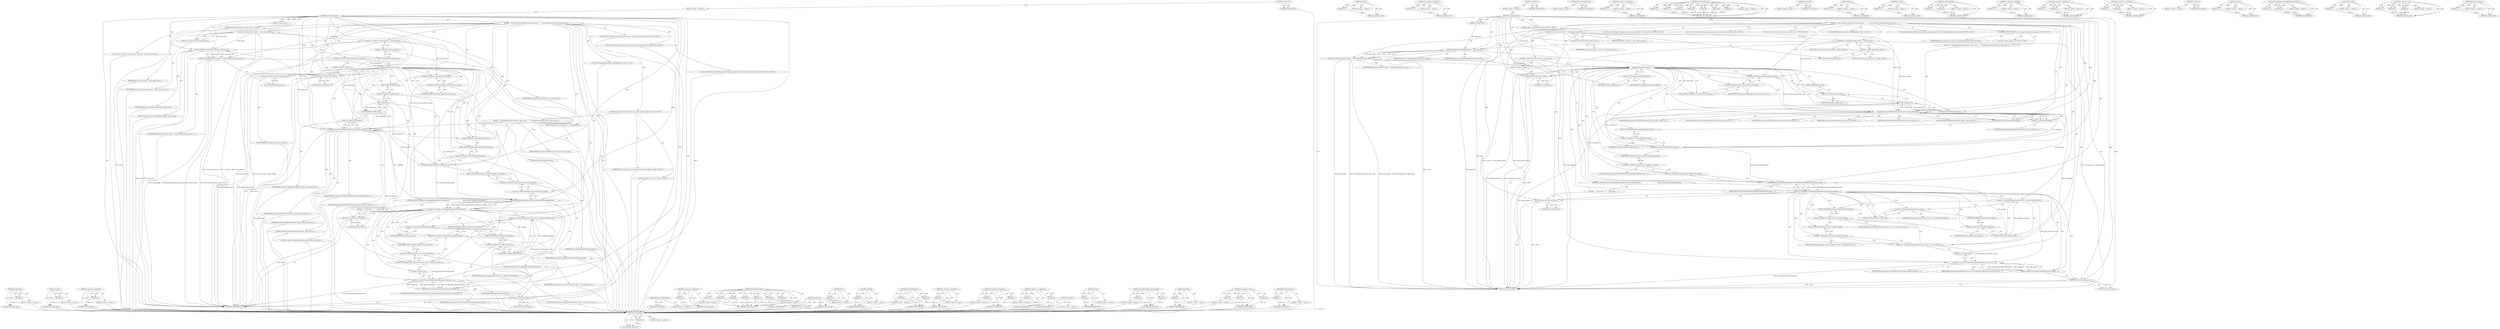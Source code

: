 digraph "FinishDocument" {
vulnerable_199 [label=<(METHOD,GetDataSize)>];
vulnerable_200 [label=<(PARAM,p1)>];
vulnerable_201 [label=<(BLOCK,&lt;empty&gt;,&lt;empty&gt;)>];
vulnerable_202 [label=<(METHOD_RETURN,ANY)>];
vulnerable_153 [label=<(METHOD,empty)>];
vulnerable_154 [label=<(PARAM,p1)>];
vulnerable_155 [label=<(BLOCK,&lt;empty&gt;,&lt;empty&gt;)>];
vulnerable_156 [label=<(METHOD_RETURN,ANY)>];
vulnerable_179 [label=<(METHOD,&lt;operator&gt;.addressOf)>];
vulnerable_180 [label=<(PARAM,p1)>];
vulnerable_181 [label=<(BLOCK,&lt;empty&gt;,&lt;empty&gt;)>];
vulnerable_182 [label=<(METHOD_RETURN,ANY)>];
vulnerable_6 [label=<(METHOD,&lt;global&gt;)<SUB>1</SUB>>];
vulnerable_7 [label=<(BLOCK,&lt;empty&gt;,&lt;empty&gt;)<SUB>1</SUB>>];
vulnerable_8 [label=<(METHOD,PrintPagesNative)<SUB>1</SUB>>];
vulnerable_9 [label="<(PARAM,blink::WebLocalFrame* frame)<SUB>1</SUB>>"];
vulnerable_10 [label=<(PARAM,int page_count)<SUB>2</SUB>>];
vulnerable_11 [label=<(BLOCK,{
  const PrintMsg_PrintPages_Params&amp; params = ...,{
  const PrintMsg_PrintPages_Params&amp; params = ...)<SUB>2</SUB>>];
vulnerable_12 [label="<(LOCAL,const PrintMsg_PrintPages_Params params: PrintMsg_PrintPages_Params)<SUB>3</SUB>>"];
vulnerable_13 [label=<(&lt;operator&gt;.assignment,&amp; params = *print_pages_params_)<SUB>3</SUB>>];
vulnerable_14 [label=<(IDENTIFIER,params,&amp; params = *print_pages_params_)<SUB>3</SUB>>];
vulnerable_15 [label=<(&lt;operator&gt;.indirection,*print_pages_params_)<SUB>3</SUB>>];
vulnerable_16 [label=<(IDENTIFIER,print_pages_params_,&amp; params = *print_pages_params_)<SUB>3</SUB>>];
vulnerable_17 [label="<(LOCAL,const PrintMsg_Print_Params print_params: PrintMsg_Print_Params)<SUB>4</SUB>>"];
vulnerable_18 [label=<(&lt;operator&gt;.assignment,&amp; print_params = params.params)<SUB>4</SUB>>];
vulnerable_19 [label=<(IDENTIFIER,print_params,&amp; print_params = params.params)<SUB>4</SUB>>];
vulnerable_20 [label=<(&lt;operator&gt;.fieldAccess,params.params)<SUB>4</SUB>>];
vulnerable_21 [label=<(IDENTIFIER,params,&amp; print_params = params.params)<SUB>4</SUB>>];
vulnerable_22 [label=<(FIELD_IDENTIFIER,params,params)<SUB>4</SUB>>];
vulnerable_23 [label="<(LOCAL,std.vector&lt;int&gt; printed_pages: std.vector&lt;int&gt;)<SUB>6</SUB>>"];
vulnerable_24 [label=<(&lt;operator&gt;.assignment,printed_pages = GetPrintedPages(params, page_co...)<SUB>6</SUB>>];
vulnerable_25 [label=<(IDENTIFIER,printed_pages,printed_pages = GetPrintedPages(params, page_co...)<SUB>6</SUB>>];
vulnerable_26 [label=<(GetPrintedPages,GetPrintedPages(params, page_count))<SUB>6</SUB>>];
vulnerable_27 [label=<(IDENTIFIER,params,GetPrintedPages(params, page_count))<SUB>6</SUB>>];
vulnerable_28 [label=<(IDENTIFIER,page_count,GetPrintedPages(params, page_count))<SUB>6</SUB>>];
vulnerable_29 [label=<(CONTROL_STRUCTURE,IF,if (printed_pages.empty()))<SUB>7</SUB>>];
vulnerable_30 [label=<(empty,printed_pages.empty())<SUB>7</SUB>>];
vulnerable_31 [label=<(&lt;operator&gt;.fieldAccess,printed_pages.empty)<SUB>7</SUB>>];
vulnerable_32 [label=<(IDENTIFIER,printed_pages,printed_pages.empty())<SUB>7</SUB>>];
vulnerable_33 [label=<(FIELD_IDENTIFIER,empty,empty)<SUB>7</SUB>>];
vulnerable_34 [label=<(BLOCK,&lt;empty&gt;,&lt;empty&gt;)<SUB>8</SUB>>];
vulnerable_35 [label=<(RETURN,return false;,return false;)<SUB>8</SUB>>];
vulnerable_36 [label=<(LITERAL,false,return false;)<SUB>8</SUB>>];
vulnerable_37 [label="<(LOCAL,PdfMetafileSkia metafile: PdfMetafileSkia)<SUB>10</SUB>>"];
vulnerable_38 [label=<(metafile,metafile(print_params.printed_doc_type))<SUB>10</SUB>>];
vulnerable_39 [label=<(&lt;operator&gt;.fieldAccess,print_params.printed_doc_type)<SUB>10</SUB>>];
vulnerable_40 [label=<(IDENTIFIER,print_params,metafile(print_params.printed_doc_type))<SUB>10</SUB>>];
vulnerable_41 [label=<(FIELD_IDENTIFIER,printed_doc_type,printed_doc_type)<SUB>10</SUB>>];
vulnerable_42 [label=<(CHECK,CHECK(metafile.Init()))<SUB>11</SUB>>];
vulnerable_43 [label=<(Init,metafile.Init())<SUB>11</SUB>>];
vulnerable_44 [label=<(&lt;operator&gt;.fieldAccess,metafile.Init)<SUB>11</SUB>>];
vulnerable_45 [label=<(IDENTIFIER,metafile,metafile.Init())<SUB>11</SUB>>];
vulnerable_46 [label=<(FIELD_IDENTIFIER,Init,Init)<SUB>11</SUB>>];
vulnerable_47 [label="<(CONTROL_STRUCTURE,FOR,for (int page_number:printed_pages))<SUB>13</SUB>>"];
vulnerable_48 [label="<(IDENTIFIER,printed_pages,for (int page_number:printed_pages))<SUB>13</SUB>>"];
vulnerable_49 [label="<(LOCAL,int page_number: int)<SUB>13</SUB>>"];
vulnerable_50 [label=<(BLOCK,{
    PrintPageInternal(print_params, page_numb...,{
    PrintPageInternal(print_params, page_numb...)<SUB>13</SUB>>];
vulnerable_51 [label=<(PrintPageInternal,PrintPageInternal(print_params, page_number, pa...)<SUB>14</SUB>>];
vulnerable_52 [label=<(IDENTIFIER,print_params,PrintPageInternal(print_params, page_number, pa...)<SUB>14</SUB>>];
vulnerable_53 [label=<(IDENTIFIER,page_number,PrintPageInternal(print_params, page_number, pa...)<SUB>14</SUB>>];
vulnerable_54 [label=<(IDENTIFIER,page_count,PrintPageInternal(print_params, page_number, pa...)<SUB>14</SUB>>];
vulnerable_55 [label=<(IDENTIFIER,frame,PrintPageInternal(print_params, page_number, pa...)<SUB>14</SUB>>];
vulnerable_56 [label=<(&lt;operator&gt;.addressOf,&amp;metafile)<SUB>14</SUB>>];
vulnerable_57 [label=<(IDENTIFIER,metafile,PrintPageInternal(print_params, page_number, pa...)<SUB>14</SUB>>];
vulnerable_58 [label=<(LITERAL,nullptr,PrintPageInternal(print_params, page_number, pa...)<SUB>15</SUB>>];
vulnerable_59 [label=<(LITERAL,nullptr,PrintPageInternal(print_params, page_number, pa...)<SUB>15</SUB>>];
vulnerable_60 [label=<(FinishFramePrinting,FinishFramePrinting())<SUB>18</SUB>>];
vulnerable_61 [label=<(FinishDocument,metafile.FinishDocument())<SUB>20</SUB>>];
vulnerable_62 [label=<(&lt;operator&gt;.fieldAccess,metafile.FinishDocument)<SUB>20</SUB>>];
vulnerable_63 [label=<(IDENTIFIER,metafile,metafile.FinishDocument())<SUB>20</SUB>>];
vulnerable_64 [label=<(FIELD_IDENTIFIER,FinishDocument,FinishDocument)<SUB>20</SUB>>];
vulnerable_65 [label="<(LOCAL,PrintHostMsg_DidPrintDocument_Params page_params: PrintHostMsg_DidPrintDocument_Params)<SUB>35</SUB>>"];
vulnerable_66 [label=<(CONTROL_STRUCTURE,IF,if (!CopyMetafileDataToSharedMem(metafile,
                                   &amp;page_params.metafile_data_handle)))<SUB>36</SUB>>];
vulnerable_67 [label=<(&lt;operator&gt;.logicalNot,!CopyMetafileDataToSharedMem(metafile,
        ...)<SUB>36</SUB>>];
vulnerable_68 [label=<(CopyMetafileDataToSharedMem,CopyMetafileDataToSharedMem(metafile,
         ...)<SUB>36</SUB>>];
vulnerable_69 [label=<(IDENTIFIER,metafile,CopyMetafileDataToSharedMem(metafile,
         ...)<SUB>36</SUB>>];
vulnerable_70 [label=<(&lt;operator&gt;.addressOf,&amp;page_params.metafile_data_handle)<SUB>37</SUB>>];
vulnerable_71 [label=<(&lt;operator&gt;.fieldAccess,page_params.metafile_data_handle)<SUB>37</SUB>>];
vulnerable_72 [label=<(IDENTIFIER,page_params,CopyMetafileDataToSharedMem(metafile,
         ...)<SUB>37</SUB>>];
vulnerable_73 [label=<(FIELD_IDENTIFIER,metafile_data_handle,metafile_data_handle)<SUB>37</SUB>>];
vulnerable_74 [label=<(BLOCK,{
     return false;
   },{
     return false;
   })<SUB>37</SUB>>];
vulnerable_75 [label=<(RETURN,return false;,return false;)<SUB>38</SUB>>];
vulnerable_76 [label=<(LITERAL,false,return false;)<SUB>38</SUB>>];
vulnerable_77 [label=<(&lt;operator&gt;.assignment,page_params.data_size = metafile.GetDataSize())<SUB>41</SUB>>];
vulnerable_78 [label=<(&lt;operator&gt;.fieldAccess,page_params.data_size)<SUB>41</SUB>>];
vulnerable_79 [label=<(IDENTIFIER,page_params,page_params.data_size = metafile.GetDataSize())<SUB>41</SUB>>];
vulnerable_80 [label=<(FIELD_IDENTIFIER,data_size,data_size)<SUB>41</SUB>>];
vulnerable_81 [label=<(GetDataSize,metafile.GetDataSize())<SUB>41</SUB>>];
vulnerable_82 [label=<(&lt;operator&gt;.fieldAccess,metafile.GetDataSize)<SUB>41</SUB>>];
vulnerable_83 [label=<(IDENTIFIER,metafile,metafile.GetDataSize())<SUB>41</SUB>>];
vulnerable_84 [label=<(FIELD_IDENTIFIER,GetDataSize,GetDataSize)<SUB>41</SUB>>];
vulnerable_85 [label=<(&lt;operator&gt;.assignment,page_params.document_cookie = print_params.docu...)<SUB>42</SUB>>];
vulnerable_86 [label=<(&lt;operator&gt;.fieldAccess,page_params.document_cookie)<SUB>42</SUB>>];
vulnerable_87 [label=<(IDENTIFIER,page_params,page_params.document_cookie = print_params.docu...)<SUB>42</SUB>>];
vulnerable_88 [label=<(FIELD_IDENTIFIER,document_cookie,document_cookie)<SUB>42</SUB>>];
vulnerable_89 [label=<(&lt;operator&gt;.fieldAccess,print_params.document_cookie)<SUB>42</SUB>>];
vulnerable_90 [label=<(IDENTIFIER,print_params,page_params.document_cookie = print_params.docu...)<SUB>42</SUB>>];
vulnerable_91 [label=<(FIELD_IDENTIFIER,document_cookie,document_cookie)<SUB>42</SUB>>];
vulnerable_92 [label=<(Send,Send(new PrintHostMsg_DidPrintDocument(routing_...)<SUB>43</SUB>>];
vulnerable_93 [label=<(&lt;operator&gt;.new,new PrintHostMsg_DidPrintDocument(routing_id(),...)<SUB>43</SUB>>];
vulnerable_94 [label=<(IDENTIFIER,PrintHostMsg_DidPrintDocument,new PrintHostMsg_DidPrintDocument(routing_id(),...)<SUB>43</SUB>>];
vulnerable_95 [label=<(routing_id,routing_id())<SUB>43</SUB>>];
vulnerable_96 [label=<(IDENTIFIER,page_params,new PrintHostMsg_DidPrintDocument(routing_id(),...)<SUB>43</SUB>>];
vulnerable_97 [label=<(RETURN,return true;,return true;)<SUB>44</SUB>>];
vulnerable_98 [label=<(LITERAL,true,return true;)<SUB>44</SUB>>];
vulnerable_99 [label=<(METHOD_RETURN,bool)<SUB>1</SUB>>];
vulnerable_101 [label=<(METHOD_RETURN,ANY)<SUB>1</SUB>>];
vulnerable_183 [label=<(METHOD,FinishFramePrinting)>];
vulnerable_184 [label=<(BLOCK,&lt;empty&gt;,&lt;empty&gt;)>];
vulnerable_185 [label=<(METHOD_RETURN,ANY)>];
vulnerable_139 [label=<(METHOD,&lt;operator&gt;.indirection)>];
vulnerable_140 [label=<(PARAM,p1)>];
vulnerable_141 [label=<(BLOCK,&lt;empty&gt;,&lt;empty&gt;)>];
vulnerable_142 [label=<(METHOD_RETURN,ANY)>];
vulnerable_169 [label=<(METHOD,PrintPageInternal)>];
vulnerable_170 [label=<(PARAM,p1)>];
vulnerable_171 [label=<(PARAM,p2)>];
vulnerable_172 [label=<(PARAM,p3)>];
vulnerable_173 [label=<(PARAM,p4)>];
vulnerable_174 [label=<(PARAM,p5)>];
vulnerable_175 [label=<(PARAM,p6)>];
vulnerable_176 [label=<(PARAM,p7)>];
vulnerable_177 [label=<(BLOCK,&lt;empty&gt;,&lt;empty&gt;)>];
vulnerable_178 [label=<(METHOD_RETURN,ANY)>];
vulnerable_213 [label=<(METHOD,routing_id)>];
vulnerable_214 [label=<(BLOCK,&lt;empty&gt;,&lt;empty&gt;)>];
vulnerable_215 [label=<(METHOD_RETURN,ANY)>];
vulnerable_165 [label=<(METHOD,Init)>];
vulnerable_166 [label=<(PARAM,p1)>];
vulnerable_167 [label=<(BLOCK,&lt;empty&gt;,&lt;empty&gt;)>];
vulnerable_168 [label=<(METHOD_RETURN,ANY)>];
vulnerable_161 [label=<(METHOD,CHECK)>];
vulnerable_162 [label=<(PARAM,p1)>];
vulnerable_163 [label=<(BLOCK,&lt;empty&gt;,&lt;empty&gt;)>];
vulnerable_164 [label=<(METHOD_RETURN,ANY)>];
vulnerable_148 [label=<(METHOD,GetPrintedPages)>];
vulnerable_149 [label=<(PARAM,p1)>];
vulnerable_150 [label=<(PARAM,p2)>];
vulnerable_151 [label=<(BLOCK,&lt;empty&gt;,&lt;empty&gt;)>];
vulnerable_152 [label=<(METHOD_RETURN,ANY)>];
vulnerable_190 [label=<(METHOD,&lt;operator&gt;.logicalNot)>];
vulnerable_191 [label=<(PARAM,p1)>];
vulnerable_192 [label=<(BLOCK,&lt;empty&gt;,&lt;empty&gt;)>];
vulnerable_193 [label=<(METHOD_RETURN,ANY)>];
vulnerable_143 [label=<(METHOD,&lt;operator&gt;.fieldAccess)>];
vulnerable_144 [label=<(PARAM,p1)>];
vulnerable_145 [label=<(PARAM,p2)>];
vulnerable_146 [label=<(BLOCK,&lt;empty&gt;,&lt;empty&gt;)>];
vulnerable_147 [label=<(METHOD_RETURN,ANY)>];
vulnerable_134 [label=<(METHOD,&lt;operator&gt;.assignment)>];
vulnerable_135 [label=<(PARAM,p1)>];
vulnerable_136 [label=<(PARAM,p2)>];
vulnerable_137 [label=<(BLOCK,&lt;empty&gt;,&lt;empty&gt;)>];
vulnerable_138 [label=<(METHOD_RETURN,ANY)>];
vulnerable_128 [label=<(METHOD,&lt;global&gt;)<SUB>1</SUB>>];
vulnerable_129 [label=<(BLOCK,&lt;empty&gt;,&lt;empty&gt;)>];
vulnerable_130 [label=<(METHOD_RETURN,ANY)>];
vulnerable_203 [label=<(METHOD,Send)>];
vulnerable_204 [label=<(PARAM,p1)>];
vulnerable_205 [label=<(BLOCK,&lt;empty&gt;,&lt;empty&gt;)>];
vulnerable_206 [label=<(METHOD_RETURN,ANY)>];
vulnerable_194 [label=<(METHOD,CopyMetafileDataToSharedMem)>];
vulnerable_195 [label=<(PARAM,p1)>];
vulnerable_196 [label=<(PARAM,p2)>];
vulnerable_197 [label=<(BLOCK,&lt;empty&gt;,&lt;empty&gt;)>];
vulnerable_198 [label=<(METHOD_RETURN,ANY)>];
vulnerable_157 [label=<(METHOD,metafile)>];
vulnerable_158 [label=<(PARAM,p1)>];
vulnerable_159 [label=<(BLOCK,&lt;empty&gt;,&lt;empty&gt;)>];
vulnerable_160 [label=<(METHOD_RETURN,ANY)>];
vulnerable_207 [label=<(METHOD,&lt;operator&gt;.new)>];
vulnerable_208 [label=<(PARAM,p1)>];
vulnerable_209 [label=<(PARAM,p2)>];
vulnerable_210 [label=<(PARAM,p3)>];
vulnerable_211 [label=<(BLOCK,&lt;empty&gt;,&lt;empty&gt;)>];
vulnerable_212 [label=<(METHOD_RETURN,ANY)>];
vulnerable_186 [label=<(METHOD,FinishDocument)>];
vulnerable_187 [label=<(PARAM,p1)>];
vulnerable_188 [label=<(BLOCK,&lt;empty&gt;,&lt;empty&gt;)>];
vulnerable_189 [label=<(METHOD_RETURN,ANY)>];
fixed_199 [label=<(METHOD,GetDataSize)>];
fixed_200 [label=<(PARAM,p1)>];
fixed_201 [label=<(BLOCK,&lt;empty&gt;,&lt;empty&gt;)>];
fixed_202 [label=<(METHOD_RETURN,ANY)>];
fixed_153 [label=<(METHOD,empty)>];
fixed_154 [label=<(PARAM,p1)>];
fixed_155 [label=<(BLOCK,&lt;empty&gt;,&lt;empty&gt;)>];
fixed_156 [label=<(METHOD_RETURN,ANY)>];
fixed_179 [label=<(METHOD,&lt;operator&gt;.addressOf)>];
fixed_180 [label=<(PARAM,p1)>];
fixed_181 [label=<(BLOCK,&lt;empty&gt;,&lt;empty&gt;)>];
fixed_182 [label=<(METHOD_RETURN,ANY)>];
fixed_6 [label=<(METHOD,&lt;global&gt;)<SUB>1</SUB>>];
fixed_7 [label=<(BLOCK,&lt;empty&gt;,&lt;empty&gt;)<SUB>1</SUB>>];
fixed_8 [label=<(METHOD,PrintPagesNative)<SUB>1</SUB>>];
fixed_9 [label="<(PARAM,blink::WebLocalFrame* frame)<SUB>1</SUB>>"];
fixed_10 [label=<(PARAM,int page_count)<SUB>2</SUB>>];
fixed_11 [label=<(BLOCK,{
  const PrintMsg_PrintPages_Params&amp; params = ...,{
  const PrintMsg_PrintPages_Params&amp; params = ...)<SUB>2</SUB>>];
fixed_12 [label="<(LOCAL,const PrintMsg_PrintPages_Params params: PrintMsg_PrintPages_Params)<SUB>3</SUB>>"];
fixed_13 [label=<(&lt;operator&gt;.assignment,&amp; params = *print_pages_params_)<SUB>3</SUB>>];
fixed_14 [label=<(IDENTIFIER,params,&amp; params = *print_pages_params_)<SUB>3</SUB>>];
fixed_15 [label=<(&lt;operator&gt;.indirection,*print_pages_params_)<SUB>3</SUB>>];
fixed_16 [label=<(IDENTIFIER,print_pages_params_,&amp; params = *print_pages_params_)<SUB>3</SUB>>];
fixed_17 [label="<(LOCAL,const PrintMsg_Print_Params print_params: PrintMsg_Print_Params)<SUB>4</SUB>>"];
fixed_18 [label=<(&lt;operator&gt;.assignment,&amp; print_params = params.params)<SUB>4</SUB>>];
fixed_19 [label=<(IDENTIFIER,print_params,&amp; print_params = params.params)<SUB>4</SUB>>];
fixed_20 [label=<(&lt;operator&gt;.fieldAccess,params.params)<SUB>4</SUB>>];
fixed_21 [label=<(IDENTIFIER,params,&amp; print_params = params.params)<SUB>4</SUB>>];
fixed_22 [label=<(FIELD_IDENTIFIER,params,params)<SUB>4</SUB>>];
fixed_23 [label="<(LOCAL,std.vector&lt;int&gt; printed_pages: std.vector&lt;int&gt;)<SUB>6</SUB>>"];
fixed_24 [label=<(&lt;operator&gt;.assignment,printed_pages = GetPrintedPages(params, page_co...)<SUB>6</SUB>>];
fixed_25 [label=<(IDENTIFIER,printed_pages,printed_pages = GetPrintedPages(params, page_co...)<SUB>6</SUB>>];
fixed_26 [label=<(GetPrintedPages,GetPrintedPages(params, page_count))<SUB>6</SUB>>];
fixed_27 [label=<(IDENTIFIER,params,GetPrintedPages(params, page_count))<SUB>6</SUB>>];
fixed_28 [label=<(IDENTIFIER,page_count,GetPrintedPages(params, page_count))<SUB>6</SUB>>];
fixed_29 [label=<(CONTROL_STRUCTURE,IF,if (printed_pages.empty()))<SUB>7</SUB>>];
fixed_30 [label=<(empty,printed_pages.empty())<SUB>7</SUB>>];
fixed_31 [label=<(&lt;operator&gt;.fieldAccess,printed_pages.empty)<SUB>7</SUB>>];
fixed_32 [label=<(IDENTIFIER,printed_pages,printed_pages.empty())<SUB>7</SUB>>];
fixed_33 [label=<(FIELD_IDENTIFIER,empty,empty)<SUB>7</SUB>>];
fixed_34 [label=<(BLOCK,&lt;empty&gt;,&lt;empty&gt;)<SUB>8</SUB>>];
fixed_35 [label=<(RETURN,return false;,return false;)<SUB>8</SUB>>];
fixed_36 [label=<(LITERAL,false,return false;)<SUB>8</SUB>>];
fixed_37 [label="<(LOCAL,PdfMetafileSkia metafile: PdfMetafileSkia)<SUB>10</SUB>>"];
fixed_38 [label=<(metafile,metafile(print_params.printed_doc_type))<SUB>10</SUB>>];
fixed_39 [label=<(&lt;operator&gt;.fieldAccess,print_params.printed_doc_type)<SUB>10</SUB>>];
fixed_40 [label=<(IDENTIFIER,print_params,metafile(print_params.printed_doc_type))<SUB>10</SUB>>];
fixed_41 [label=<(FIELD_IDENTIFIER,printed_doc_type,printed_doc_type)<SUB>10</SUB>>];
fixed_42 [label=<(CHECK,CHECK(metafile.Init()))<SUB>11</SUB>>];
fixed_43 [label=<(Init,metafile.Init())<SUB>11</SUB>>];
fixed_44 [label=<(&lt;operator&gt;.fieldAccess,metafile.Init)<SUB>11</SUB>>];
fixed_45 [label=<(IDENTIFIER,metafile,metafile.Init())<SUB>11</SUB>>];
fixed_46 [label=<(FIELD_IDENTIFIER,Init,Init)<SUB>11</SUB>>];
fixed_47 [label="<(CONTROL_STRUCTURE,FOR,for (int page_number:printed_pages))<SUB>13</SUB>>"];
fixed_48 [label="<(IDENTIFIER,printed_pages,for (int page_number:printed_pages))<SUB>13</SUB>>"];
fixed_49 [label="<(LOCAL,int page_number: int)<SUB>13</SUB>>"];
fixed_50 [label=<(BLOCK,{
    PrintPageInternal(print_params, page_numb...,{
    PrintPageInternal(print_params, page_numb...)<SUB>13</SUB>>];
fixed_51 [label=<(PrintPageInternal,PrintPageInternal(print_params, page_number, pa...)<SUB>14</SUB>>];
fixed_52 [label=<(IDENTIFIER,print_params,PrintPageInternal(print_params, page_number, pa...)<SUB>14</SUB>>];
fixed_53 [label=<(IDENTIFIER,page_number,PrintPageInternal(print_params, page_number, pa...)<SUB>14</SUB>>];
fixed_54 [label=<(IDENTIFIER,page_count,PrintPageInternal(print_params, page_number, pa...)<SUB>14</SUB>>];
fixed_55 [label=<(IDENTIFIER,frame,PrintPageInternal(print_params, page_number, pa...)<SUB>14</SUB>>];
fixed_56 [label=<(&lt;operator&gt;.addressOf,&amp;metafile)<SUB>14</SUB>>];
fixed_57 [label=<(IDENTIFIER,metafile,PrintPageInternal(print_params, page_number, pa...)<SUB>14</SUB>>];
fixed_58 [label=<(LITERAL,nullptr,PrintPageInternal(print_params, page_number, pa...)<SUB>15</SUB>>];
fixed_59 [label=<(LITERAL,nullptr,PrintPageInternal(print_params, page_number, pa...)<SUB>15</SUB>>];
fixed_60 [label=<(FinishFramePrinting,FinishFramePrinting())<SUB>18</SUB>>];
fixed_61 [label=<(FinishDocument,metafile.FinishDocument())<SUB>20</SUB>>];
fixed_62 [label=<(&lt;operator&gt;.fieldAccess,metafile.FinishDocument)<SUB>20</SUB>>];
fixed_63 [label=<(IDENTIFIER,metafile,metafile.FinishDocument())<SUB>20</SUB>>];
fixed_64 [label=<(FIELD_IDENTIFIER,FinishDocument,FinishDocument)<SUB>20</SUB>>];
fixed_65 [label="<(LOCAL,PrintHostMsg_DidPrintDocument_Params page_params: PrintHostMsg_DidPrintDocument_Params)<SUB>35</SUB>>"];
fixed_66 [label=<(CONTROL_STRUCTURE,IF,if (!CopyMetafileDataToReadOnlySharedMem(metafile,
                                           &amp;page_params.metafile_data_handle)))<SUB>36</SUB>>];
fixed_67 [label=<(&lt;operator&gt;.logicalNot,!CopyMetafileDataToReadOnlySharedMem(metafile,
...)<SUB>36</SUB>>];
fixed_68 [label=<(CopyMetafileDataToReadOnlySharedMem,CopyMetafileDataToReadOnlySharedMem(metafile,
 ...)<SUB>36</SUB>>];
fixed_69 [label=<(IDENTIFIER,metafile,CopyMetafileDataToReadOnlySharedMem(metafile,
 ...)<SUB>36</SUB>>];
fixed_70 [label=<(&lt;operator&gt;.addressOf,&amp;page_params.metafile_data_handle)<SUB>37</SUB>>];
fixed_71 [label=<(&lt;operator&gt;.fieldAccess,page_params.metafile_data_handle)<SUB>37</SUB>>];
fixed_72 [label=<(IDENTIFIER,page_params,CopyMetafileDataToReadOnlySharedMem(metafile,
 ...)<SUB>37</SUB>>];
fixed_73 [label=<(FIELD_IDENTIFIER,metafile_data_handle,metafile_data_handle)<SUB>37</SUB>>];
fixed_74 [label=<(BLOCK,{
     return false;
   },{
     return false;
   })<SUB>37</SUB>>];
fixed_75 [label=<(RETURN,return false;,return false;)<SUB>38</SUB>>];
fixed_76 [label=<(LITERAL,false,return false;)<SUB>38</SUB>>];
fixed_77 [label=<(&lt;operator&gt;.assignment,page_params.data_size = metafile.GetDataSize())<SUB>41</SUB>>];
fixed_78 [label=<(&lt;operator&gt;.fieldAccess,page_params.data_size)<SUB>41</SUB>>];
fixed_79 [label=<(IDENTIFIER,page_params,page_params.data_size = metafile.GetDataSize())<SUB>41</SUB>>];
fixed_80 [label=<(FIELD_IDENTIFIER,data_size,data_size)<SUB>41</SUB>>];
fixed_81 [label=<(GetDataSize,metafile.GetDataSize())<SUB>41</SUB>>];
fixed_82 [label=<(&lt;operator&gt;.fieldAccess,metafile.GetDataSize)<SUB>41</SUB>>];
fixed_83 [label=<(IDENTIFIER,metafile,metafile.GetDataSize())<SUB>41</SUB>>];
fixed_84 [label=<(FIELD_IDENTIFIER,GetDataSize,GetDataSize)<SUB>41</SUB>>];
fixed_85 [label=<(&lt;operator&gt;.assignment,page_params.document_cookie = print_params.docu...)<SUB>42</SUB>>];
fixed_86 [label=<(&lt;operator&gt;.fieldAccess,page_params.document_cookie)<SUB>42</SUB>>];
fixed_87 [label=<(IDENTIFIER,page_params,page_params.document_cookie = print_params.docu...)<SUB>42</SUB>>];
fixed_88 [label=<(FIELD_IDENTIFIER,document_cookie,document_cookie)<SUB>42</SUB>>];
fixed_89 [label=<(&lt;operator&gt;.fieldAccess,print_params.document_cookie)<SUB>42</SUB>>];
fixed_90 [label=<(IDENTIFIER,print_params,page_params.document_cookie = print_params.docu...)<SUB>42</SUB>>];
fixed_91 [label=<(FIELD_IDENTIFIER,document_cookie,document_cookie)<SUB>42</SUB>>];
fixed_92 [label=<(Send,Send(new PrintHostMsg_DidPrintDocument(routing_...)<SUB>43</SUB>>];
fixed_93 [label=<(&lt;operator&gt;.new,new PrintHostMsg_DidPrintDocument(routing_id(),...)<SUB>43</SUB>>];
fixed_94 [label=<(IDENTIFIER,PrintHostMsg_DidPrintDocument,new PrintHostMsg_DidPrintDocument(routing_id(),...)<SUB>43</SUB>>];
fixed_95 [label=<(routing_id,routing_id())<SUB>43</SUB>>];
fixed_96 [label=<(IDENTIFIER,page_params,new PrintHostMsg_DidPrintDocument(routing_id(),...)<SUB>43</SUB>>];
fixed_97 [label=<(RETURN,return true;,return true;)<SUB>44</SUB>>];
fixed_98 [label=<(LITERAL,true,return true;)<SUB>44</SUB>>];
fixed_99 [label=<(METHOD_RETURN,bool)<SUB>1</SUB>>];
fixed_101 [label=<(METHOD_RETURN,ANY)<SUB>1</SUB>>];
fixed_183 [label=<(METHOD,FinishFramePrinting)>];
fixed_184 [label=<(BLOCK,&lt;empty&gt;,&lt;empty&gt;)>];
fixed_185 [label=<(METHOD_RETURN,ANY)>];
fixed_139 [label=<(METHOD,&lt;operator&gt;.indirection)>];
fixed_140 [label=<(PARAM,p1)>];
fixed_141 [label=<(BLOCK,&lt;empty&gt;,&lt;empty&gt;)>];
fixed_142 [label=<(METHOD_RETURN,ANY)>];
fixed_169 [label=<(METHOD,PrintPageInternal)>];
fixed_170 [label=<(PARAM,p1)>];
fixed_171 [label=<(PARAM,p2)>];
fixed_172 [label=<(PARAM,p3)>];
fixed_173 [label=<(PARAM,p4)>];
fixed_174 [label=<(PARAM,p5)>];
fixed_175 [label=<(PARAM,p6)>];
fixed_176 [label=<(PARAM,p7)>];
fixed_177 [label=<(BLOCK,&lt;empty&gt;,&lt;empty&gt;)>];
fixed_178 [label=<(METHOD_RETURN,ANY)>];
fixed_213 [label=<(METHOD,routing_id)>];
fixed_214 [label=<(BLOCK,&lt;empty&gt;,&lt;empty&gt;)>];
fixed_215 [label=<(METHOD_RETURN,ANY)>];
fixed_165 [label=<(METHOD,Init)>];
fixed_166 [label=<(PARAM,p1)>];
fixed_167 [label=<(BLOCK,&lt;empty&gt;,&lt;empty&gt;)>];
fixed_168 [label=<(METHOD_RETURN,ANY)>];
fixed_161 [label=<(METHOD,CHECK)>];
fixed_162 [label=<(PARAM,p1)>];
fixed_163 [label=<(BLOCK,&lt;empty&gt;,&lt;empty&gt;)>];
fixed_164 [label=<(METHOD_RETURN,ANY)>];
fixed_148 [label=<(METHOD,GetPrintedPages)>];
fixed_149 [label=<(PARAM,p1)>];
fixed_150 [label=<(PARAM,p2)>];
fixed_151 [label=<(BLOCK,&lt;empty&gt;,&lt;empty&gt;)>];
fixed_152 [label=<(METHOD_RETURN,ANY)>];
fixed_190 [label=<(METHOD,&lt;operator&gt;.logicalNot)>];
fixed_191 [label=<(PARAM,p1)>];
fixed_192 [label=<(BLOCK,&lt;empty&gt;,&lt;empty&gt;)>];
fixed_193 [label=<(METHOD_RETURN,ANY)>];
fixed_143 [label=<(METHOD,&lt;operator&gt;.fieldAccess)>];
fixed_144 [label=<(PARAM,p1)>];
fixed_145 [label=<(PARAM,p2)>];
fixed_146 [label=<(BLOCK,&lt;empty&gt;,&lt;empty&gt;)>];
fixed_147 [label=<(METHOD_RETURN,ANY)>];
fixed_134 [label=<(METHOD,&lt;operator&gt;.assignment)>];
fixed_135 [label=<(PARAM,p1)>];
fixed_136 [label=<(PARAM,p2)>];
fixed_137 [label=<(BLOCK,&lt;empty&gt;,&lt;empty&gt;)>];
fixed_138 [label=<(METHOD_RETURN,ANY)>];
fixed_128 [label=<(METHOD,&lt;global&gt;)<SUB>1</SUB>>];
fixed_129 [label=<(BLOCK,&lt;empty&gt;,&lt;empty&gt;)>];
fixed_130 [label=<(METHOD_RETURN,ANY)>];
fixed_203 [label=<(METHOD,Send)>];
fixed_204 [label=<(PARAM,p1)>];
fixed_205 [label=<(BLOCK,&lt;empty&gt;,&lt;empty&gt;)>];
fixed_206 [label=<(METHOD_RETURN,ANY)>];
fixed_194 [label=<(METHOD,CopyMetafileDataToReadOnlySharedMem)>];
fixed_195 [label=<(PARAM,p1)>];
fixed_196 [label=<(PARAM,p2)>];
fixed_197 [label=<(BLOCK,&lt;empty&gt;,&lt;empty&gt;)>];
fixed_198 [label=<(METHOD_RETURN,ANY)>];
fixed_157 [label=<(METHOD,metafile)>];
fixed_158 [label=<(PARAM,p1)>];
fixed_159 [label=<(BLOCK,&lt;empty&gt;,&lt;empty&gt;)>];
fixed_160 [label=<(METHOD_RETURN,ANY)>];
fixed_207 [label=<(METHOD,&lt;operator&gt;.new)>];
fixed_208 [label=<(PARAM,p1)>];
fixed_209 [label=<(PARAM,p2)>];
fixed_210 [label=<(PARAM,p3)>];
fixed_211 [label=<(BLOCK,&lt;empty&gt;,&lt;empty&gt;)>];
fixed_212 [label=<(METHOD_RETURN,ANY)>];
fixed_186 [label=<(METHOD,FinishDocument)>];
fixed_187 [label=<(PARAM,p1)>];
fixed_188 [label=<(BLOCK,&lt;empty&gt;,&lt;empty&gt;)>];
fixed_189 [label=<(METHOD_RETURN,ANY)>];
vulnerable_199 -> vulnerable_200  [key=0, label="AST: "];
vulnerable_199 -> vulnerable_200  [key=1, label="DDG: "];
vulnerable_199 -> vulnerable_201  [key=0, label="AST: "];
vulnerable_199 -> vulnerable_202  [key=0, label="AST: "];
vulnerable_199 -> vulnerable_202  [key=1, label="CFG: "];
vulnerable_200 -> vulnerable_202  [key=0, label="DDG: p1"];
vulnerable_201 -> fixed_199  [key=0];
vulnerable_202 -> fixed_199  [key=0];
vulnerable_153 -> vulnerable_154  [key=0, label="AST: "];
vulnerable_153 -> vulnerable_154  [key=1, label="DDG: "];
vulnerable_153 -> vulnerable_155  [key=0, label="AST: "];
vulnerable_153 -> vulnerable_156  [key=0, label="AST: "];
vulnerable_153 -> vulnerable_156  [key=1, label="CFG: "];
vulnerable_154 -> vulnerable_156  [key=0, label="DDG: p1"];
vulnerable_155 -> fixed_199  [key=0];
vulnerable_156 -> fixed_199  [key=0];
vulnerable_179 -> vulnerable_180  [key=0, label="AST: "];
vulnerable_179 -> vulnerable_180  [key=1, label="DDG: "];
vulnerable_179 -> vulnerable_181  [key=0, label="AST: "];
vulnerable_179 -> vulnerable_182  [key=0, label="AST: "];
vulnerable_179 -> vulnerable_182  [key=1, label="CFG: "];
vulnerable_180 -> vulnerable_182  [key=0, label="DDG: p1"];
vulnerable_181 -> fixed_199  [key=0];
vulnerable_182 -> fixed_199  [key=0];
vulnerable_6 -> vulnerable_7  [key=0, label="AST: "];
vulnerable_6 -> vulnerable_101  [key=0, label="AST: "];
vulnerable_6 -> vulnerable_101  [key=1, label="CFG: "];
vulnerable_7 -> vulnerable_8  [key=0, label="AST: "];
vulnerable_8 -> vulnerable_9  [key=0, label="AST: "];
vulnerable_8 -> vulnerable_9  [key=1, label="DDG: "];
vulnerable_8 -> vulnerable_10  [key=0, label="AST: "];
vulnerable_8 -> vulnerable_10  [key=1, label="DDG: "];
vulnerable_8 -> vulnerable_11  [key=0, label="AST: "];
vulnerable_8 -> vulnerable_99  [key=0, label="AST: "];
vulnerable_8 -> vulnerable_15  [key=0, label="CFG: "];
vulnerable_8 -> vulnerable_60  [key=0, label="DDG: "];
vulnerable_8 -> vulnerable_97  [key=0, label="DDG: "];
vulnerable_8 -> vulnerable_61  [key=0, label="DDG: "];
vulnerable_8 -> vulnerable_98  [key=0, label="DDG: "];
vulnerable_8 -> vulnerable_26  [key=0, label="DDG: "];
vulnerable_8 -> vulnerable_35  [key=0, label="DDG: "];
vulnerable_8 -> vulnerable_75  [key=0, label="DDG: "];
vulnerable_8 -> vulnerable_93  [key=0, label="DDG: "];
vulnerable_8 -> vulnerable_36  [key=0, label="DDG: "];
vulnerable_8 -> vulnerable_51  [key=0, label="DDG: "];
vulnerable_8 -> vulnerable_68  [key=0, label="DDG: "];
vulnerable_8 -> vulnerable_76  [key=0, label="DDG: "];
vulnerable_9 -> vulnerable_99  [key=0, label="DDG: frame"];
vulnerable_9 -> vulnerable_51  [key=0, label="DDG: frame"];
vulnerable_10 -> vulnerable_26  [key=0, label="DDG: page_count"];
vulnerable_11 -> vulnerable_12  [key=0, label="AST: "];
vulnerable_11 -> vulnerable_13  [key=0, label="AST: "];
vulnerable_11 -> vulnerable_17  [key=0, label="AST: "];
vulnerable_11 -> vulnerable_18  [key=0, label="AST: "];
vulnerable_11 -> vulnerable_23  [key=0, label="AST: "];
vulnerable_11 -> vulnerable_24  [key=0, label="AST: "];
vulnerable_11 -> vulnerable_29  [key=0, label="AST: "];
vulnerable_11 -> vulnerable_37  [key=0, label="AST: "];
vulnerable_11 -> vulnerable_38  [key=0, label="AST: "];
vulnerable_11 -> vulnerable_42  [key=0, label="AST: "];
vulnerable_11 -> vulnerable_47  [key=0, label="AST: "];
vulnerable_11 -> vulnerable_60  [key=0, label="AST: "];
vulnerable_11 -> vulnerable_61  [key=0, label="AST: "];
vulnerable_11 -> vulnerable_65  [key=0, label="AST: "];
vulnerable_11 -> vulnerable_66  [key=0, label="AST: "];
vulnerable_11 -> vulnerable_77  [key=0, label="AST: "];
vulnerable_11 -> vulnerable_85  [key=0, label="AST: "];
vulnerable_11 -> vulnerable_92  [key=0, label="AST: "];
vulnerable_11 -> vulnerable_97  [key=0, label="AST: "];
vulnerable_12 -> fixed_199  [key=0];
vulnerable_13 -> vulnerable_14  [key=0, label="AST: "];
vulnerable_13 -> vulnerable_15  [key=0, label="AST: "];
vulnerable_13 -> vulnerable_22  [key=0, label="CFG: "];
vulnerable_13 -> vulnerable_99  [key=0, label="DDG: *print_pages_params_"];
vulnerable_13 -> vulnerable_99  [key=1, label="DDG: &amp; params = *print_pages_params_"];
vulnerable_13 -> vulnerable_18  [key=0, label="DDG: params"];
vulnerable_13 -> vulnerable_26  [key=0, label="DDG: params"];
vulnerable_14 -> fixed_199  [key=0];
vulnerable_15 -> vulnerable_16  [key=0, label="AST: "];
vulnerable_15 -> vulnerable_13  [key=0, label="CFG: "];
vulnerable_16 -> fixed_199  [key=0];
vulnerable_17 -> fixed_199  [key=0];
vulnerable_18 -> vulnerable_19  [key=0, label="AST: "];
vulnerable_18 -> vulnerable_20  [key=0, label="AST: "];
vulnerable_18 -> vulnerable_26  [key=0, label="CFG: "];
vulnerable_18 -> vulnerable_99  [key=0, label="DDG: print_params"];
vulnerable_18 -> vulnerable_99  [key=1, label="DDG: &amp; print_params = params.params"];
vulnerable_18 -> vulnerable_38  [key=0, label="DDG: print_params"];
vulnerable_18 -> vulnerable_51  [key=0, label="DDG: print_params"];
vulnerable_19 -> fixed_199  [key=0];
vulnerable_20 -> vulnerable_21  [key=0, label="AST: "];
vulnerable_20 -> vulnerable_22  [key=0, label="AST: "];
vulnerable_20 -> vulnerable_18  [key=0, label="CFG: "];
vulnerable_21 -> fixed_199  [key=0];
vulnerable_22 -> vulnerable_20  [key=0, label="CFG: "];
vulnerable_23 -> fixed_199  [key=0];
vulnerable_24 -> vulnerable_25  [key=0, label="AST: "];
vulnerable_24 -> vulnerable_26  [key=0, label="AST: "];
vulnerable_24 -> vulnerable_33  [key=0, label="CFG: "];
vulnerable_24 -> vulnerable_99  [key=0, label="DDG: printed_pages"];
vulnerable_24 -> vulnerable_99  [key=1, label="DDG: GetPrintedPages(params, page_count)"];
vulnerable_24 -> vulnerable_99  [key=2, label="DDG: printed_pages = GetPrintedPages(params, page_count)"];
vulnerable_24 -> vulnerable_30  [key=0, label="DDG: printed_pages"];
vulnerable_25 -> fixed_199  [key=0];
vulnerable_26 -> vulnerable_27  [key=0, label="AST: "];
vulnerable_26 -> vulnerable_28  [key=0, label="AST: "];
vulnerable_26 -> vulnerable_24  [key=0, label="CFG: "];
vulnerable_26 -> vulnerable_24  [key=1, label="DDG: params"];
vulnerable_26 -> vulnerable_24  [key=2, label="DDG: page_count"];
vulnerable_26 -> vulnerable_99  [key=0, label="DDG: params"];
vulnerable_26 -> vulnerable_99  [key=1, label="DDG: page_count"];
vulnerable_26 -> vulnerable_51  [key=0, label="DDG: page_count"];
vulnerable_27 -> fixed_199  [key=0];
vulnerable_28 -> fixed_199  [key=0];
vulnerable_29 -> vulnerable_30  [key=0, label="AST: "];
vulnerable_29 -> vulnerable_34  [key=0, label="AST: "];
vulnerable_30 -> vulnerable_31  [key=0, label="AST: "];
vulnerable_30 -> vulnerable_35  [key=0, label="CFG: "];
vulnerable_30 -> vulnerable_35  [key=1, label="CDG: "];
vulnerable_30 -> vulnerable_41  [key=0, label="CFG: "];
vulnerable_30 -> vulnerable_41  [key=1, label="CDG: "];
vulnerable_30 -> vulnerable_99  [key=0, label="DDG: printed_pages.empty"];
vulnerable_30 -> vulnerable_99  [key=1, label="DDG: printed_pages.empty()"];
vulnerable_30 -> vulnerable_68  [key=0, label="CDG: "];
vulnerable_30 -> vulnerable_60  [key=0, label="CDG: "];
vulnerable_30 -> vulnerable_73  [key=0, label="CDG: "];
vulnerable_30 -> vulnerable_64  [key=0, label="CDG: "];
vulnerable_30 -> vulnerable_42  [key=0, label="CDG: "];
vulnerable_30 -> vulnerable_51  [key=0, label="CDG: "];
vulnerable_30 -> vulnerable_46  [key=0, label="CDG: "];
vulnerable_30 -> vulnerable_38  [key=0, label="CDG: "];
vulnerable_30 -> vulnerable_56  [key=0, label="CDG: "];
vulnerable_30 -> vulnerable_67  [key=0, label="CDG: "];
vulnerable_30 -> vulnerable_44  [key=0, label="CDG: "];
vulnerable_30 -> vulnerable_43  [key=0, label="CDG: "];
vulnerable_30 -> vulnerable_61  [key=0, label="CDG: "];
vulnerable_30 -> vulnerable_71  [key=0, label="CDG: "];
vulnerable_30 -> vulnerable_70  [key=0, label="CDG: "];
vulnerable_30 -> vulnerable_62  [key=0, label="CDG: "];
vulnerable_30 -> vulnerable_39  [key=0, label="CDG: "];
vulnerable_31 -> vulnerable_32  [key=0, label="AST: "];
vulnerable_31 -> vulnerable_33  [key=0, label="AST: "];
vulnerable_31 -> vulnerable_30  [key=0, label="CFG: "];
vulnerable_32 -> fixed_199  [key=0];
vulnerable_33 -> vulnerable_31  [key=0, label="CFG: "];
vulnerable_34 -> vulnerable_35  [key=0, label="AST: "];
vulnerable_35 -> vulnerable_36  [key=0, label="AST: "];
vulnerable_35 -> vulnerable_99  [key=0, label="CFG: "];
vulnerable_35 -> vulnerable_99  [key=1, label="DDG: &lt;RET&gt;"];
vulnerable_36 -> vulnerable_35  [key=0, label="DDG: false"];
vulnerable_37 -> fixed_199  [key=0];
vulnerable_38 -> vulnerable_39  [key=0, label="AST: "];
vulnerable_38 -> vulnerable_46  [key=0, label="CFG: "];
vulnerable_38 -> vulnerable_51  [key=0, label="DDG: print_params.printed_doc_type"];
vulnerable_39 -> vulnerable_40  [key=0, label="AST: "];
vulnerable_39 -> vulnerable_41  [key=0, label="AST: "];
vulnerable_39 -> vulnerable_38  [key=0, label="CFG: "];
vulnerable_40 -> fixed_199  [key=0];
vulnerable_41 -> vulnerable_39  [key=0, label="CFG: "];
vulnerable_42 -> vulnerable_43  [key=0, label="AST: "];
vulnerable_42 -> vulnerable_56  [key=0, label="CFG: "];
vulnerable_43 -> vulnerable_44  [key=0, label="AST: "];
vulnerable_43 -> vulnerable_42  [key=0, label="CFG: "];
vulnerable_43 -> vulnerable_42  [key=1, label="DDG: metafile.Init"];
vulnerable_43 -> vulnerable_61  [key=0, label="DDG: metafile.Init"];
vulnerable_43 -> vulnerable_51  [key=0, label="DDG: metafile.Init"];
vulnerable_43 -> vulnerable_68  [key=0, label="DDG: metafile.Init"];
vulnerable_44 -> vulnerable_45  [key=0, label="AST: "];
vulnerable_44 -> vulnerable_46  [key=0, label="AST: "];
vulnerable_44 -> vulnerable_43  [key=0, label="CFG: "];
vulnerable_45 -> fixed_199  [key=0];
vulnerable_46 -> vulnerable_44  [key=0, label="CFG: "];
vulnerable_47 -> vulnerable_48  [key=0, label="AST: "];
vulnerable_47 -> vulnerable_49  [key=0, label="AST: "];
vulnerable_47 -> vulnerable_50  [key=0, label="AST: "];
vulnerable_48 -> fixed_199  [key=0];
vulnerable_49 -> fixed_199  [key=0];
vulnerable_50 -> vulnerable_51  [key=0, label="AST: "];
vulnerable_51 -> vulnerable_52  [key=0, label="AST: "];
vulnerable_51 -> vulnerable_53  [key=0, label="AST: "];
vulnerable_51 -> vulnerable_54  [key=0, label="AST: "];
vulnerable_51 -> vulnerable_55  [key=0, label="AST: "];
vulnerable_51 -> vulnerable_56  [key=0, label="AST: "];
vulnerable_51 -> vulnerable_56  [key=1, label="CFG: "];
vulnerable_51 -> vulnerable_56  [key=2, label="CDG: "];
vulnerable_51 -> vulnerable_58  [key=0, label="AST: "];
vulnerable_51 -> vulnerable_59  [key=0, label="AST: "];
vulnerable_51 -> vulnerable_60  [key=0, label="CFG: "];
vulnerable_51 -> vulnerable_99  [key=0, label="DDG: page_number"];
vulnerable_51 -> vulnerable_85  [key=0, label="DDG: print_params"];
vulnerable_51 -> vulnerable_61  [key=0, label="DDG: &amp;metafile"];
vulnerable_51 -> vulnerable_68  [key=0, label="DDG: &amp;metafile"];
vulnerable_51 -> vulnerable_51  [key=0, label="CDG: "];
vulnerable_52 -> fixed_199  [key=0];
vulnerable_53 -> fixed_199  [key=0];
vulnerable_54 -> fixed_199  [key=0];
vulnerable_55 -> fixed_199  [key=0];
vulnerable_56 -> vulnerable_57  [key=0, label="AST: "];
vulnerable_56 -> vulnerable_51  [key=0, label="CFG: "];
vulnerable_57 -> fixed_199  [key=0];
vulnerable_58 -> fixed_199  [key=0];
vulnerable_59 -> fixed_199  [key=0];
vulnerable_60 -> vulnerable_64  [key=0, label="CFG: "];
vulnerable_61 -> vulnerable_62  [key=0, label="AST: "];
vulnerable_61 -> vulnerable_73  [key=0, label="CFG: "];
vulnerable_61 -> vulnerable_68  [key=0, label="DDG: metafile.FinishDocument"];
vulnerable_62 -> vulnerable_63  [key=0, label="AST: "];
vulnerable_62 -> vulnerable_64  [key=0, label="AST: "];
vulnerable_62 -> vulnerable_61  [key=0, label="CFG: "];
vulnerable_63 -> fixed_199  [key=0];
vulnerable_64 -> vulnerable_62  [key=0, label="CFG: "];
vulnerable_65 -> fixed_199  [key=0];
vulnerable_66 -> vulnerable_67  [key=0, label="AST: "];
vulnerable_66 -> vulnerable_74  [key=0, label="AST: "];
vulnerable_67 -> vulnerable_68  [key=0, label="AST: "];
vulnerable_67 -> vulnerable_75  [key=0, label="CFG: "];
vulnerable_67 -> vulnerable_75  [key=1, label="CDG: "];
vulnerable_67 -> vulnerable_80  [key=0, label="CFG: "];
vulnerable_67 -> vulnerable_80  [key=1, label="CDG: "];
vulnerable_67 -> vulnerable_77  [key=0, label="CDG: "];
vulnerable_67 -> vulnerable_89  [key=0, label="CDG: "];
vulnerable_67 -> vulnerable_81  [key=0, label="CDG: "];
vulnerable_67 -> vulnerable_84  [key=0, label="CDG: "];
vulnerable_67 -> vulnerable_85  [key=0, label="CDG: "];
vulnerable_67 -> vulnerable_95  [key=0, label="CDG: "];
vulnerable_67 -> vulnerable_92  [key=0, label="CDG: "];
vulnerable_67 -> vulnerable_97  [key=0, label="CDG: "];
vulnerable_67 -> vulnerable_91  [key=0, label="CDG: "];
vulnerable_67 -> vulnerable_82  [key=0, label="CDG: "];
vulnerable_67 -> vulnerable_93  [key=0, label="CDG: "];
vulnerable_67 -> vulnerable_88  [key=0, label="CDG: "];
vulnerable_67 -> vulnerable_78  [key=0, label="CDG: "];
vulnerable_67 -> vulnerable_86  [key=0, label="CDG: "];
vulnerable_68 -> vulnerable_69  [key=0, label="AST: "];
vulnerable_68 -> vulnerable_70  [key=0, label="AST: "];
vulnerable_68 -> vulnerable_67  [key=0, label="CFG: "];
vulnerable_68 -> vulnerable_67  [key=1, label="DDG: metafile"];
vulnerable_68 -> vulnerable_67  [key=2, label="DDG: &amp;page_params.metafile_data_handle"];
vulnerable_68 -> vulnerable_81  [key=0, label="DDG: metafile"];
vulnerable_69 -> fixed_199  [key=0];
vulnerable_70 -> vulnerable_71  [key=0, label="AST: "];
vulnerable_70 -> vulnerable_68  [key=0, label="CFG: "];
vulnerable_71 -> vulnerable_72  [key=0, label="AST: "];
vulnerable_71 -> vulnerable_73  [key=0, label="AST: "];
vulnerable_71 -> vulnerable_70  [key=0, label="CFG: "];
vulnerable_72 -> fixed_199  [key=0];
vulnerable_73 -> vulnerable_71  [key=0, label="CFG: "];
vulnerable_74 -> vulnerable_75  [key=0, label="AST: "];
vulnerable_75 -> vulnerable_76  [key=0, label="AST: "];
vulnerable_75 -> vulnerable_99  [key=0, label="CFG: "];
vulnerable_75 -> vulnerable_99  [key=1, label="DDG: &lt;RET&gt;"];
vulnerable_76 -> vulnerable_75  [key=0, label="DDG: false"];
vulnerable_77 -> vulnerable_78  [key=0, label="AST: "];
vulnerable_77 -> vulnerable_81  [key=0, label="AST: "];
vulnerable_77 -> vulnerable_88  [key=0, label="CFG: "];
vulnerable_77 -> vulnerable_93  [key=0, label="DDG: page_params.data_size"];
vulnerable_78 -> vulnerable_79  [key=0, label="AST: "];
vulnerable_78 -> vulnerable_80  [key=0, label="AST: "];
vulnerable_78 -> vulnerable_84  [key=0, label="CFG: "];
vulnerable_79 -> fixed_199  [key=0];
vulnerable_80 -> vulnerable_78  [key=0, label="CFG: "];
vulnerable_81 -> vulnerable_82  [key=0, label="AST: "];
vulnerable_81 -> vulnerable_77  [key=0, label="CFG: "];
vulnerable_81 -> vulnerable_77  [key=1, label="DDG: metafile.GetDataSize"];
vulnerable_82 -> vulnerable_83  [key=0, label="AST: "];
vulnerable_82 -> vulnerable_84  [key=0, label="AST: "];
vulnerable_82 -> vulnerable_81  [key=0, label="CFG: "];
vulnerable_83 -> fixed_199  [key=0];
vulnerable_84 -> vulnerable_82  [key=0, label="CFG: "];
vulnerable_85 -> vulnerable_86  [key=0, label="AST: "];
vulnerable_85 -> vulnerable_89  [key=0, label="AST: "];
vulnerable_85 -> vulnerable_95  [key=0, label="CFG: "];
vulnerable_85 -> vulnerable_93  [key=0, label="DDG: page_params.document_cookie"];
vulnerable_86 -> vulnerable_87  [key=0, label="AST: "];
vulnerable_86 -> vulnerable_88  [key=0, label="AST: "];
vulnerable_86 -> vulnerable_91  [key=0, label="CFG: "];
vulnerable_87 -> fixed_199  [key=0];
vulnerable_88 -> vulnerable_86  [key=0, label="CFG: "];
vulnerable_89 -> vulnerable_90  [key=0, label="AST: "];
vulnerable_89 -> vulnerable_91  [key=0, label="AST: "];
vulnerable_89 -> vulnerable_85  [key=0, label="CFG: "];
vulnerable_90 -> fixed_199  [key=0];
vulnerable_91 -> vulnerable_89  [key=0, label="CFG: "];
vulnerable_92 -> vulnerable_93  [key=0, label="AST: "];
vulnerable_92 -> vulnerable_97  [key=0, label="CFG: "];
vulnerable_93 -> vulnerable_94  [key=0, label="AST: "];
vulnerable_93 -> vulnerable_95  [key=0, label="AST: "];
vulnerable_93 -> vulnerable_96  [key=0, label="AST: "];
vulnerable_93 -> vulnerable_92  [key=0, label="CFG: "];
vulnerable_93 -> vulnerable_92  [key=1, label="DDG: PrintHostMsg_DidPrintDocument"];
vulnerable_93 -> vulnerable_92  [key=2, label="DDG: routing_id()"];
vulnerable_93 -> vulnerable_92  [key=3, label="DDG: page_params"];
vulnerable_93 -> vulnerable_99  [key=0, label="DDG: PrintHostMsg_DidPrintDocument"];
vulnerable_94 -> fixed_199  [key=0];
vulnerable_95 -> vulnerable_93  [key=0, label="CFG: "];
vulnerable_96 -> fixed_199  [key=0];
vulnerable_97 -> vulnerable_98  [key=0, label="AST: "];
vulnerable_97 -> vulnerable_99  [key=0, label="CFG: "];
vulnerable_97 -> vulnerable_99  [key=1, label="DDG: &lt;RET&gt;"];
vulnerable_98 -> vulnerable_97  [key=0, label="DDG: true"];
vulnerable_99 -> fixed_199  [key=0];
vulnerable_101 -> fixed_199  [key=0];
vulnerable_183 -> vulnerable_184  [key=0, label="AST: "];
vulnerable_183 -> vulnerable_185  [key=0, label="AST: "];
vulnerable_183 -> vulnerable_185  [key=1, label="CFG: "];
vulnerable_184 -> fixed_199  [key=0];
vulnerable_185 -> fixed_199  [key=0];
vulnerable_139 -> vulnerable_140  [key=0, label="AST: "];
vulnerable_139 -> vulnerable_140  [key=1, label="DDG: "];
vulnerable_139 -> vulnerable_141  [key=0, label="AST: "];
vulnerable_139 -> vulnerable_142  [key=0, label="AST: "];
vulnerable_139 -> vulnerable_142  [key=1, label="CFG: "];
vulnerable_140 -> vulnerable_142  [key=0, label="DDG: p1"];
vulnerable_141 -> fixed_199  [key=0];
vulnerable_142 -> fixed_199  [key=0];
vulnerable_169 -> vulnerable_170  [key=0, label="AST: "];
vulnerable_169 -> vulnerable_170  [key=1, label="DDG: "];
vulnerable_169 -> vulnerable_177  [key=0, label="AST: "];
vulnerable_169 -> vulnerable_171  [key=0, label="AST: "];
vulnerable_169 -> vulnerable_171  [key=1, label="DDG: "];
vulnerable_169 -> vulnerable_178  [key=0, label="AST: "];
vulnerable_169 -> vulnerable_178  [key=1, label="CFG: "];
vulnerable_169 -> vulnerable_172  [key=0, label="AST: "];
vulnerable_169 -> vulnerable_172  [key=1, label="DDG: "];
vulnerable_169 -> vulnerable_173  [key=0, label="AST: "];
vulnerable_169 -> vulnerable_173  [key=1, label="DDG: "];
vulnerable_169 -> vulnerable_174  [key=0, label="AST: "];
vulnerable_169 -> vulnerable_174  [key=1, label="DDG: "];
vulnerable_169 -> vulnerable_175  [key=0, label="AST: "];
vulnerable_169 -> vulnerable_175  [key=1, label="DDG: "];
vulnerable_169 -> vulnerable_176  [key=0, label="AST: "];
vulnerable_169 -> vulnerable_176  [key=1, label="DDG: "];
vulnerable_170 -> vulnerable_178  [key=0, label="DDG: p1"];
vulnerable_171 -> vulnerable_178  [key=0, label="DDG: p2"];
vulnerable_172 -> vulnerable_178  [key=0, label="DDG: p3"];
vulnerable_173 -> vulnerable_178  [key=0, label="DDG: p4"];
vulnerable_174 -> vulnerable_178  [key=0, label="DDG: p5"];
vulnerable_175 -> vulnerable_178  [key=0, label="DDG: p6"];
vulnerable_176 -> vulnerable_178  [key=0, label="DDG: p7"];
vulnerable_177 -> fixed_199  [key=0];
vulnerable_178 -> fixed_199  [key=0];
vulnerable_213 -> vulnerable_214  [key=0, label="AST: "];
vulnerable_213 -> vulnerable_215  [key=0, label="AST: "];
vulnerable_213 -> vulnerable_215  [key=1, label="CFG: "];
vulnerable_214 -> fixed_199  [key=0];
vulnerable_215 -> fixed_199  [key=0];
vulnerable_165 -> vulnerable_166  [key=0, label="AST: "];
vulnerable_165 -> vulnerable_166  [key=1, label="DDG: "];
vulnerable_165 -> vulnerable_167  [key=0, label="AST: "];
vulnerable_165 -> vulnerable_168  [key=0, label="AST: "];
vulnerable_165 -> vulnerable_168  [key=1, label="CFG: "];
vulnerable_166 -> vulnerable_168  [key=0, label="DDG: p1"];
vulnerable_167 -> fixed_199  [key=0];
vulnerable_168 -> fixed_199  [key=0];
vulnerable_161 -> vulnerable_162  [key=0, label="AST: "];
vulnerable_161 -> vulnerable_162  [key=1, label="DDG: "];
vulnerable_161 -> vulnerable_163  [key=0, label="AST: "];
vulnerable_161 -> vulnerable_164  [key=0, label="AST: "];
vulnerable_161 -> vulnerable_164  [key=1, label="CFG: "];
vulnerable_162 -> vulnerable_164  [key=0, label="DDG: p1"];
vulnerable_163 -> fixed_199  [key=0];
vulnerable_164 -> fixed_199  [key=0];
vulnerable_148 -> vulnerable_149  [key=0, label="AST: "];
vulnerable_148 -> vulnerable_149  [key=1, label="DDG: "];
vulnerable_148 -> vulnerable_151  [key=0, label="AST: "];
vulnerable_148 -> vulnerable_150  [key=0, label="AST: "];
vulnerable_148 -> vulnerable_150  [key=1, label="DDG: "];
vulnerable_148 -> vulnerable_152  [key=0, label="AST: "];
vulnerable_148 -> vulnerable_152  [key=1, label="CFG: "];
vulnerable_149 -> vulnerable_152  [key=0, label="DDG: p1"];
vulnerable_150 -> vulnerable_152  [key=0, label="DDG: p2"];
vulnerable_151 -> fixed_199  [key=0];
vulnerable_152 -> fixed_199  [key=0];
vulnerable_190 -> vulnerable_191  [key=0, label="AST: "];
vulnerable_190 -> vulnerable_191  [key=1, label="DDG: "];
vulnerable_190 -> vulnerable_192  [key=0, label="AST: "];
vulnerable_190 -> vulnerable_193  [key=0, label="AST: "];
vulnerable_190 -> vulnerable_193  [key=1, label="CFG: "];
vulnerable_191 -> vulnerable_193  [key=0, label="DDG: p1"];
vulnerable_192 -> fixed_199  [key=0];
vulnerable_193 -> fixed_199  [key=0];
vulnerable_143 -> vulnerable_144  [key=0, label="AST: "];
vulnerable_143 -> vulnerable_144  [key=1, label="DDG: "];
vulnerable_143 -> vulnerable_146  [key=0, label="AST: "];
vulnerable_143 -> vulnerable_145  [key=0, label="AST: "];
vulnerable_143 -> vulnerable_145  [key=1, label="DDG: "];
vulnerable_143 -> vulnerable_147  [key=0, label="AST: "];
vulnerable_143 -> vulnerable_147  [key=1, label="CFG: "];
vulnerable_144 -> vulnerable_147  [key=0, label="DDG: p1"];
vulnerable_145 -> vulnerable_147  [key=0, label="DDG: p2"];
vulnerable_146 -> fixed_199  [key=0];
vulnerable_147 -> fixed_199  [key=0];
vulnerable_134 -> vulnerable_135  [key=0, label="AST: "];
vulnerable_134 -> vulnerable_135  [key=1, label="DDG: "];
vulnerable_134 -> vulnerable_137  [key=0, label="AST: "];
vulnerable_134 -> vulnerable_136  [key=0, label="AST: "];
vulnerable_134 -> vulnerable_136  [key=1, label="DDG: "];
vulnerable_134 -> vulnerable_138  [key=0, label="AST: "];
vulnerable_134 -> vulnerable_138  [key=1, label="CFG: "];
vulnerable_135 -> vulnerable_138  [key=0, label="DDG: p1"];
vulnerable_136 -> vulnerable_138  [key=0, label="DDG: p2"];
vulnerable_137 -> fixed_199  [key=0];
vulnerable_138 -> fixed_199  [key=0];
vulnerable_128 -> vulnerable_129  [key=0, label="AST: "];
vulnerable_128 -> vulnerable_130  [key=0, label="AST: "];
vulnerable_128 -> vulnerable_130  [key=1, label="CFG: "];
vulnerable_129 -> fixed_199  [key=0];
vulnerable_130 -> fixed_199  [key=0];
vulnerable_203 -> vulnerable_204  [key=0, label="AST: "];
vulnerable_203 -> vulnerable_204  [key=1, label="DDG: "];
vulnerable_203 -> vulnerable_205  [key=0, label="AST: "];
vulnerable_203 -> vulnerable_206  [key=0, label="AST: "];
vulnerable_203 -> vulnerable_206  [key=1, label="CFG: "];
vulnerable_204 -> vulnerable_206  [key=0, label="DDG: p1"];
vulnerable_205 -> fixed_199  [key=0];
vulnerable_206 -> fixed_199  [key=0];
vulnerable_194 -> vulnerable_195  [key=0, label="AST: "];
vulnerable_194 -> vulnerable_195  [key=1, label="DDG: "];
vulnerable_194 -> vulnerable_197  [key=0, label="AST: "];
vulnerable_194 -> vulnerable_196  [key=0, label="AST: "];
vulnerable_194 -> vulnerable_196  [key=1, label="DDG: "];
vulnerable_194 -> vulnerable_198  [key=0, label="AST: "];
vulnerable_194 -> vulnerable_198  [key=1, label="CFG: "];
vulnerable_195 -> vulnerable_198  [key=0, label="DDG: p1"];
vulnerable_196 -> vulnerable_198  [key=0, label="DDG: p2"];
vulnerable_197 -> fixed_199  [key=0];
vulnerable_198 -> fixed_199  [key=0];
vulnerable_157 -> vulnerable_158  [key=0, label="AST: "];
vulnerable_157 -> vulnerable_158  [key=1, label="DDG: "];
vulnerable_157 -> vulnerable_159  [key=0, label="AST: "];
vulnerable_157 -> vulnerable_160  [key=0, label="AST: "];
vulnerable_157 -> vulnerable_160  [key=1, label="CFG: "];
vulnerable_158 -> vulnerable_160  [key=0, label="DDG: p1"];
vulnerable_159 -> fixed_199  [key=0];
vulnerable_160 -> fixed_199  [key=0];
vulnerable_207 -> vulnerable_208  [key=0, label="AST: "];
vulnerable_207 -> vulnerable_208  [key=1, label="DDG: "];
vulnerable_207 -> vulnerable_211  [key=0, label="AST: "];
vulnerable_207 -> vulnerable_209  [key=0, label="AST: "];
vulnerable_207 -> vulnerable_209  [key=1, label="DDG: "];
vulnerable_207 -> vulnerable_212  [key=0, label="AST: "];
vulnerable_207 -> vulnerable_212  [key=1, label="CFG: "];
vulnerable_207 -> vulnerable_210  [key=0, label="AST: "];
vulnerable_207 -> vulnerable_210  [key=1, label="DDG: "];
vulnerable_208 -> vulnerable_212  [key=0, label="DDG: p1"];
vulnerable_209 -> vulnerable_212  [key=0, label="DDG: p2"];
vulnerable_210 -> vulnerable_212  [key=0, label="DDG: p3"];
vulnerable_211 -> fixed_199  [key=0];
vulnerable_212 -> fixed_199  [key=0];
vulnerable_186 -> vulnerable_187  [key=0, label="AST: "];
vulnerable_186 -> vulnerable_187  [key=1, label="DDG: "];
vulnerable_186 -> vulnerable_188  [key=0, label="AST: "];
vulnerable_186 -> vulnerable_189  [key=0, label="AST: "];
vulnerable_186 -> vulnerable_189  [key=1, label="CFG: "];
vulnerable_187 -> vulnerable_189  [key=0, label="DDG: p1"];
vulnerable_188 -> fixed_199  [key=0];
vulnerable_189 -> fixed_199  [key=0];
fixed_199 -> fixed_200  [key=0, label="AST: "];
fixed_199 -> fixed_200  [key=1, label="DDG: "];
fixed_199 -> fixed_201  [key=0, label="AST: "];
fixed_199 -> fixed_202  [key=0, label="AST: "];
fixed_199 -> fixed_202  [key=1, label="CFG: "];
fixed_200 -> fixed_202  [key=0, label="DDG: p1"];
fixed_153 -> fixed_154  [key=0, label="AST: "];
fixed_153 -> fixed_154  [key=1, label="DDG: "];
fixed_153 -> fixed_155  [key=0, label="AST: "];
fixed_153 -> fixed_156  [key=0, label="AST: "];
fixed_153 -> fixed_156  [key=1, label="CFG: "];
fixed_154 -> fixed_156  [key=0, label="DDG: p1"];
fixed_179 -> fixed_180  [key=0, label="AST: "];
fixed_179 -> fixed_180  [key=1, label="DDG: "];
fixed_179 -> fixed_181  [key=0, label="AST: "];
fixed_179 -> fixed_182  [key=0, label="AST: "];
fixed_179 -> fixed_182  [key=1, label="CFG: "];
fixed_180 -> fixed_182  [key=0, label="DDG: p1"];
fixed_6 -> fixed_7  [key=0, label="AST: "];
fixed_6 -> fixed_101  [key=0, label="AST: "];
fixed_6 -> fixed_101  [key=1, label="CFG: "];
fixed_7 -> fixed_8  [key=0, label="AST: "];
fixed_8 -> fixed_9  [key=0, label="AST: "];
fixed_8 -> fixed_9  [key=1, label="DDG: "];
fixed_8 -> fixed_10  [key=0, label="AST: "];
fixed_8 -> fixed_10  [key=1, label="DDG: "];
fixed_8 -> fixed_11  [key=0, label="AST: "];
fixed_8 -> fixed_99  [key=0, label="AST: "];
fixed_8 -> fixed_15  [key=0, label="CFG: "];
fixed_8 -> fixed_60  [key=0, label="DDG: "];
fixed_8 -> fixed_97  [key=0, label="DDG: "];
fixed_8 -> fixed_61  [key=0, label="DDG: "];
fixed_8 -> fixed_98  [key=0, label="DDG: "];
fixed_8 -> fixed_26  [key=0, label="DDG: "];
fixed_8 -> fixed_35  [key=0, label="DDG: "];
fixed_8 -> fixed_75  [key=0, label="DDG: "];
fixed_8 -> fixed_93  [key=0, label="DDG: "];
fixed_8 -> fixed_36  [key=0, label="DDG: "];
fixed_8 -> fixed_51  [key=0, label="DDG: "];
fixed_8 -> fixed_68  [key=0, label="DDG: "];
fixed_8 -> fixed_76  [key=0, label="DDG: "];
fixed_9 -> fixed_99  [key=0, label="DDG: frame"];
fixed_9 -> fixed_51  [key=0, label="DDG: frame"];
fixed_10 -> fixed_26  [key=0, label="DDG: page_count"];
fixed_11 -> fixed_12  [key=0, label="AST: "];
fixed_11 -> fixed_13  [key=0, label="AST: "];
fixed_11 -> fixed_17  [key=0, label="AST: "];
fixed_11 -> fixed_18  [key=0, label="AST: "];
fixed_11 -> fixed_23  [key=0, label="AST: "];
fixed_11 -> fixed_24  [key=0, label="AST: "];
fixed_11 -> fixed_29  [key=0, label="AST: "];
fixed_11 -> fixed_37  [key=0, label="AST: "];
fixed_11 -> fixed_38  [key=0, label="AST: "];
fixed_11 -> fixed_42  [key=0, label="AST: "];
fixed_11 -> fixed_47  [key=0, label="AST: "];
fixed_11 -> fixed_60  [key=0, label="AST: "];
fixed_11 -> fixed_61  [key=0, label="AST: "];
fixed_11 -> fixed_65  [key=0, label="AST: "];
fixed_11 -> fixed_66  [key=0, label="AST: "];
fixed_11 -> fixed_77  [key=0, label="AST: "];
fixed_11 -> fixed_85  [key=0, label="AST: "];
fixed_11 -> fixed_92  [key=0, label="AST: "];
fixed_11 -> fixed_97  [key=0, label="AST: "];
fixed_13 -> fixed_14  [key=0, label="AST: "];
fixed_13 -> fixed_15  [key=0, label="AST: "];
fixed_13 -> fixed_22  [key=0, label="CFG: "];
fixed_13 -> fixed_99  [key=0, label="DDG: *print_pages_params_"];
fixed_13 -> fixed_99  [key=1, label="DDG: &amp; params = *print_pages_params_"];
fixed_13 -> fixed_18  [key=0, label="DDG: params"];
fixed_13 -> fixed_26  [key=0, label="DDG: params"];
fixed_15 -> fixed_16  [key=0, label="AST: "];
fixed_15 -> fixed_13  [key=0, label="CFG: "];
fixed_18 -> fixed_19  [key=0, label="AST: "];
fixed_18 -> fixed_20  [key=0, label="AST: "];
fixed_18 -> fixed_26  [key=0, label="CFG: "];
fixed_18 -> fixed_99  [key=0, label="DDG: print_params"];
fixed_18 -> fixed_99  [key=1, label="DDG: &amp; print_params = params.params"];
fixed_18 -> fixed_38  [key=0, label="DDG: print_params"];
fixed_18 -> fixed_51  [key=0, label="DDG: print_params"];
fixed_20 -> fixed_21  [key=0, label="AST: "];
fixed_20 -> fixed_22  [key=0, label="AST: "];
fixed_20 -> fixed_18  [key=0, label="CFG: "];
fixed_22 -> fixed_20  [key=0, label="CFG: "];
fixed_24 -> fixed_25  [key=0, label="AST: "];
fixed_24 -> fixed_26  [key=0, label="AST: "];
fixed_24 -> fixed_33  [key=0, label="CFG: "];
fixed_24 -> fixed_99  [key=0, label="DDG: printed_pages"];
fixed_24 -> fixed_99  [key=1, label="DDG: GetPrintedPages(params, page_count)"];
fixed_24 -> fixed_99  [key=2, label="DDG: printed_pages = GetPrintedPages(params, page_count)"];
fixed_24 -> fixed_30  [key=0, label="DDG: printed_pages"];
fixed_26 -> fixed_27  [key=0, label="AST: "];
fixed_26 -> fixed_28  [key=0, label="AST: "];
fixed_26 -> fixed_24  [key=0, label="CFG: "];
fixed_26 -> fixed_24  [key=1, label="DDG: params"];
fixed_26 -> fixed_24  [key=2, label="DDG: page_count"];
fixed_26 -> fixed_99  [key=0, label="DDG: params"];
fixed_26 -> fixed_99  [key=1, label="DDG: page_count"];
fixed_26 -> fixed_51  [key=0, label="DDG: page_count"];
fixed_29 -> fixed_30  [key=0, label="AST: "];
fixed_29 -> fixed_34  [key=0, label="AST: "];
fixed_30 -> fixed_31  [key=0, label="AST: "];
fixed_30 -> fixed_35  [key=0, label="CFG: "];
fixed_30 -> fixed_35  [key=1, label="CDG: "];
fixed_30 -> fixed_41  [key=0, label="CFG: "];
fixed_30 -> fixed_41  [key=1, label="CDG: "];
fixed_30 -> fixed_99  [key=0, label="DDG: printed_pages.empty"];
fixed_30 -> fixed_99  [key=1, label="DDG: printed_pages.empty()"];
fixed_30 -> fixed_68  [key=0, label="CDG: "];
fixed_30 -> fixed_60  [key=0, label="CDG: "];
fixed_30 -> fixed_73  [key=0, label="CDG: "];
fixed_30 -> fixed_64  [key=0, label="CDG: "];
fixed_30 -> fixed_42  [key=0, label="CDG: "];
fixed_30 -> fixed_51  [key=0, label="CDG: "];
fixed_30 -> fixed_46  [key=0, label="CDG: "];
fixed_30 -> fixed_38  [key=0, label="CDG: "];
fixed_30 -> fixed_56  [key=0, label="CDG: "];
fixed_30 -> fixed_67  [key=0, label="CDG: "];
fixed_30 -> fixed_44  [key=0, label="CDG: "];
fixed_30 -> fixed_43  [key=0, label="CDG: "];
fixed_30 -> fixed_61  [key=0, label="CDG: "];
fixed_30 -> fixed_71  [key=0, label="CDG: "];
fixed_30 -> fixed_70  [key=0, label="CDG: "];
fixed_30 -> fixed_62  [key=0, label="CDG: "];
fixed_30 -> fixed_39  [key=0, label="CDG: "];
fixed_31 -> fixed_32  [key=0, label="AST: "];
fixed_31 -> fixed_33  [key=0, label="AST: "];
fixed_31 -> fixed_30  [key=0, label="CFG: "];
fixed_33 -> fixed_31  [key=0, label="CFG: "];
fixed_34 -> fixed_35  [key=0, label="AST: "];
fixed_35 -> fixed_36  [key=0, label="AST: "];
fixed_35 -> fixed_99  [key=0, label="CFG: "];
fixed_35 -> fixed_99  [key=1, label="DDG: &lt;RET&gt;"];
fixed_36 -> fixed_35  [key=0, label="DDG: false"];
fixed_38 -> fixed_39  [key=0, label="AST: "];
fixed_38 -> fixed_46  [key=0, label="CFG: "];
fixed_38 -> fixed_51  [key=0, label="DDG: print_params.printed_doc_type"];
fixed_39 -> fixed_40  [key=0, label="AST: "];
fixed_39 -> fixed_41  [key=0, label="AST: "];
fixed_39 -> fixed_38  [key=0, label="CFG: "];
fixed_41 -> fixed_39  [key=0, label="CFG: "];
fixed_42 -> fixed_43  [key=0, label="AST: "];
fixed_42 -> fixed_56  [key=0, label="CFG: "];
fixed_43 -> fixed_44  [key=0, label="AST: "];
fixed_43 -> fixed_42  [key=0, label="CFG: "];
fixed_43 -> fixed_42  [key=1, label="DDG: metafile.Init"];
fixed_43 -> fixed_61  [key=0, label="DDG: metafile.Init"];
fixed_43 -> fixed_51  [key=0, label="DDG: metafile.Init"];
fixed_43 -> fixed_68  [key=0, label="DDG: metafile.Init"];
fixed_44 -> fixed_45  [key=0, label="AST: "];
fixed_44 -> fixed_46  [key=0, label="AST: "];
fixed_44 -> fixed_43  [key=0, label="CFG: "];
fixed_46 -> fixed_44  [key=0, label="CFG: "];
fixed_47 -> fixed_48  [key=0, label="AST: "];
fixed_47 -> fixed_49  [key=0, label="AST: "];
fixed_47 -> fixed_50  [key=0, label="AST: "];
fixed_50 -> fixed_51  [key=0, label="AST: "];
fixed_51 -> fixed_52  [key=0, label="AST: "];
fixed_51 -> fixed_53  [key=0, label="AST: "];
fixed_51 -> fixed_54  [key=0, label="AST: "];
fixed_51 -> fixed_55  [key=0, label="AST: "];
fixed_51 -> fixed_56  [key=0, label="AST: "];
fixed_51 -> fixed_56  [key=1, label="CFG: "];
fixed_51 -> fixed_56  [key=2, label="CDG: "];
fixed_51 -> fixed_58  [key=0, label="AST: "];
fixed_51 -> fixed_59  [key=0, label="AST: "];
fixed_51 -> fixed_60  [key=0, label="CFG: "];
fixed_51 -> fixed_99  [key=0, label="DDG: page_number"];
fixed_51 -> fixed_85  [key=0, label="DDG: print_params"];
fixed_51 -> fixed_61  [key=0, label="DDG: &amp;metafile"];
fixed_51 -> fixed_68  [key=0, label="DDG: &amp;metafile"];
fixed_51 -> fixed_51  [key=0, label="CDG: "];
fixed_56 -> fixed_57  [key=0, label="AST: "];
fixed_56 -> fixed_51  [key=0, label="CFG: "];
fixed_60 -> fixed_64  [key=0, label="CFG: "];
fixed_61 -> fixed_62  [key=0, label="AST: "];
fixed_61 -> fixed_73  [key=0, label="CFG: "];
fixed_61 -> fixed_68  [key=0, label="DDG: metafile.FinishDocument"];
fixed_62 -> fixed_63  [key=0, label="AST: "];
fixed_62 -> fixed_64  [key=0, label="AST: "];
fixed_62 -> fixed_61  [key=0, label="CFG: "];
fixed_64 -> fixed_62  [key=0, label="CFG: "];
fixed_66 -> fixed_67  [key=0, label="AST: "];
fixed_66 -> fixed_74  [key=0, label="AST: "];
fixed_67 -> fixed_68  [key=0, label="AST: "];
fixed_67 -> fixed_75  [key=0, label="CFG: "];
fixed_67 -> fixed_75  [key=1, label="CDG: "];
fixed_67 -> fixed_80  [key=0, label="CFG: "];
fixed_67 -> fixed_80  [key=1, label="CDG: "];
fixed_67 -> fixed_77  [key=0, label="CDG: "];
fixed_67 -> fixed_89  [key=0, label="CDG: "];
fixed_67 -> fixed_81  [key=0, label="CDG: "];
fixed_67 -> fixed_84  [key=0, label="CDG: "];
fixed_67 -> fixed_85  [key=0, label="CDG: "];
fixed_67 -> fixed_95  [key=0, label="CDG: "];
fixed_67 -> fixed_92  [key=0, label="CDG: "];
fixed_67 -> fixed_97  [key=0, label="CDG: "];
fixed_67 -> fixed_91  [key=0, label="CDG: "];
fixed_67 -> fixed_82  [key=0, label="CDG: "];
fixed_67 -> fixed_93  [key=0, label="CDG: "];
fixed_67 -> fixed_88  [key=0, label="CDG: "];
fixed_67 -> fixed_78  [key=0, label="CDG: "];
fixed_67 -> fixed_86  [key=0, label="CDG: "];
fixed_68 -> fixed_69  [key=0, label="AST: "];
fixed_68 -> fixed_70  [key=0, label="AST: "];
fixed_68 -> fixed_67  [key=0, label="CFG: "];
fixed_68 -> fixed_67  [key=1, label="DDG: metafile"];
fixed_68 -> fixed_67  [key=2, label="DDG: &amp;page_params.metafile_data_handle"];
fixed_68 -> fixed_81  [key=0, label="DDG: metafile"];
fixed_70 -> fixed_71  [key=0, label="AST: "];
fixed_70 -> fixed_68  [key=0, label="CFG: "];
fixed_71 -> fixed_72  [key=0, label="AST: "];
fixed_71 -> fixed_73  [key=0, label="AST: "];
fixed_71 -> fixed_70  [key=0, label="CFG: "];
fixed_73 -> fixed_71  [key=0, label="CFG: "];
fixed_74 -> fixed_75  [key=0, label="AST: "];
fixed_75 -> fixed_76  [key=0, label="AST: "];
fixed_75 -> fixed_99  [key=0, label="CFG: "];
fixed_75 -> fixed_99  [key=1, label="DDG: &lt;RET&gt;"];
fixed_76 -> fixed_75  [key=0, label="DDG: false"];
fixed_77 -> fixed_78  [key=0, label="AST: "];
fixed_77 -> fixed_81  [key=0, label="AST: "];
fixed_77 -> fixed_88  [key=0, label="CFG: "];
fixed_77 -> fixed_93  [key=0, label="DDG: page_params.data_size"];
fixed_78 -> fixed_79  [key=0, label="AST: "];
fixed_78 -> fixed_80  [key=0, label="AST: "];
fixed_78 -> fixed_84  [key=0, label="CFG: "];
fixed_80 -> fixed_78  [key=0, label="CFG: "];
fixed_81 -> fixed_82  [key=0, label="AST: "];
fixed_81 -> fixed_77  [key=0, label="CFG: "];
fixed_81 -> fixed_77  [key=1, label="DDG: metafile.GetDataSize"];
fixed_82 -> fixed_83  [key=0, label="AST: "];
fixed_82 -> fixed_84  [key=0, label="AST: "];
fixed_82 -> fixed_81  [key=0, label="CFG: "];
fixed_84 -> fixed_82  [key=0, label="CFG: "];
fixed_85 -> fixed_86  [key=0, label="AST: "];
fixed_85 -> fixed_89  [key=0, label="AST: "];
fixed_85 -> fixed_95  [key=0, label="CFG: "];
fixed_85 -> fixed_93  [key=0, label="DDG: page_params.document_cookie"];
fixed_86 -> fixed_87  [key=0, label="AST: "];
fixed_86 -> fixed_88  [key=0, label="AST: "];
fixed_86 -> fixed_91  [key=0, label="CFG: "];
fixed_88 -> fixed_86  [key=0, label="CFG: "];
fixed_89 -> fixed_90  [key=0, label="AST: "];
fixed_89 -> fixed_91  [key=0, label="AST: "];
fixed_89 -> fixed_85  [key=0, label="CFG: "];
fixed_91 -> fixed_89  [key=0, label="CFG: "];
fixed_92 -> fixed_93  [key=0, label="AST: "];
fixed_92 -> fixed_97  [key=0, label="CFG: "];
fixed_93 -> fixed_94  [key=0, label="AST: "];
fixed_93 -> fixed_95  [key=0, label="AST: "];
fixed_93 -> fixed_96  [key=0, label="AST: "];
fixed_93 -> fixed_92  [key=0, label="CFG: "];
fixed_93 -> fixed_92  [key=1, label="DDG: PrintHostMsg_DidPrintDocument"];
fixed_93 -> fixed_92  [key=2, label="DDG: routing_id()"];
fixed_93 -> fixed_92  [key=3, label="DDG: page_params"];
fixed_93 -> fixed_99  [key=0, label="DDG: PrintHostMsg_DidPrintDocument"];
fixed_95 -> fixed_93  [key=0, label="CFG: "];
fixed_97 -> fixed_98  [key=0, label="AST: "];
fixed_97 -> fixed_99  [key=0, label="CFG: "];
fixed_97 -> fixed_99  [key=1, label="DDG: &lt;RET&gt;"];
fixed_98 -> fixed_97  [key=0, label="DDG: true"];
fixed_183 -> fixed_184  [key=0, label="AST: "];
fixed_183 -> fixed_185  [key=0, label="AST: "];
fixed_183 -> fixed_185  [key=1, label="CFG: "];
fixed_139 -> fixed_140  [key=0, label="AST: "];
fixed_139 -> fixed_140  [key=1, label="DDG: "];
fixed_139 -> fixed_141  [key=0, label="AST: "];
fixed_139 -> fixed_142  [key=0, label="AST: "];
fixed_139 -> fixed_142  [key=1, label="CFG: "];
fixed_140 -> fixed_142  [key=0, label="DDG: p1"];
fixed_169 -> fixed_170  [key=0, label="AST: "];
fixed_169 -> fixed_170  [key=1, label="DDG: "];
fixed_169 -> fixed_177  [key=0, label="AST: "];
fixed_169 -> fixed_171  [key=0, label="AST: "];
fixed_169 -> fixed_171  [key=1, label="DDG: "];
fixed_169 -> fixed_178  [key=0, label="AST: "];
fixed_169 -> fixed_178  [key=1, label="CFG: "];
fixed_169 -> fixed_172  [key=0, label="AST: "];
fixed_169 -> fixed_172  [key=1, label="DDG: "];
fixed_169 -> fixed_173  [key=0, label="AST: "];
fixed_169 -> fixed_173  [key=1, label="DDG: "];
fixed_169 -> fixed_174  [key=0, label="AST: "];
fixed_169 -> fixed_174  [key=1, label="DDG: "];
fixed_169 -> fixed_175  [key=0, label="AST: "];
fixed_169 -> fixed_175  [key=1, label="DDG: "];
fixed_169 -> fixed_176  [key=0, label="AST: "];
fixed_169 -> fixed_176  [key=1, label="DDG: "];
fixed_170 -> fixed_178  [key=0, label="DDG: p1"];
fixed_171 -> fixed_178  [key=0, label="DDG: p2"];
fixed_172 -> fixed_178  [key=0, label="DDG: p3"];
fixed_173 -> fixed_178  [key=0, label="DDG: p4"];
fixed_174 -> fixed_178  [key=0, label="DDG: p5"];
fixed_175 -> fixed_178  [key=0, label="DDG: p6"];
fixed_176 -> fixed_178  [key=0, label="DDG: p7"];
fixed_213 -> fixed_214  [key=0, label="AST: "];
fixed_213 -> fixed_215  [key=0, label="AST: "];
fixed_213 -> fixed_215  [key=1, label="CFG: "];
fixed_165 -> fixed_166  [key=0, label="AST: "];
fixed_165 -> fixed_166  [key=1, label="DDG: "];
fixed_165 -> fixed_167  [key=0, label="AST: "];
fixed_165 -> fixed_168  [key=0, label="AST: "];
fixed_165 -> fixed_168  [key=1, label="CFG: "];
fixed_166 -> fixed_168  [key=0, label="DDG: p1"];
fixed_161 -> fixed_162  [key=0, label="AST: "];
fixed_161 -> fixed_162  [key=1, label="DDG: "];
fixed_161 -> fixed_163  [key=0, label="AST: "];
fixed_161 -> fixed_164  [key=0, label="AST: "];
fixed_161 -> fixed_164  [key=1, label="CFG: "];
fixed_162 -> fixed_164  [key=0, label="DDG: p1"];
fixed_148 -> fixed_149  [key=0, label="AST: "];
fixed_148 -> fixed_149  [key=1, label="DDG: "];
fixed_148 -> fixed_151  [key=0, label="AST: "];
fixed_148 -> fixed_150  [key=0, label="AST: "];
fixed_148 -> fixed_150  [key=1, label="DDG: "];
fixed_148 -> fixed_152  [key=0, label="AST: "];
fixed_148 -> fixed_152  [key=1, label="CFG: "];
fixed_149 -> fixed_152  [key=0, label="DDG: p1"];
fixed_150 -> fixed_152  [key=0, label="DDG: p2"];
fixed_190 -> fixed_191  [key=0, label="AST: "];
fixed_190 -> fixed_191  [key=1, label="DDG: "];
fixed_190 -> fixed_192  [key=0, label="AST: "];
fixed_190 -> fixed_193  [key=0, label="AST: "];
fixed_190 -> fixed_193  [key=1, label="CFG: "];
fixed_191 -> fixed_193  [key=0, label="DDG: p1"];
fixed_143 -> fixed_144  [key=0, label="AST: "];
fixed_143 -> fixed_144  [key=1, label="DDG: "];
fixed_143 -> fixed_146  [key=0, label="AST: "];
fixed_143 -> fixed_145  [key=0, label="AST: "];
fixed_143 -> fixed_145  [key=1, label="DDG: "];
fixed_143 -> fixed_147  [key=0, label="AST: "];
fixed_143 -> fixed_147  [key=1, label="CFG: "];
fixed_144 -> fixed_147  [key=0, label="DDG: p1"];
fixed_145 -> fixed_147  [key=0, label="DDG: p2"];
fixed_134 -> fixed_135  [key=0, label="AST: "];
fixed_134 -> fixed_135  [key=1, label="DDG: "];
fixed_134 -> fixed_137  [key=0, label="AST: "];
fixed_134 -> fixed_136  [key=0, label="AST: "];
fixed_134 -> fixed_136  [key=1, label="DDG: "];
fixed_134 -> fixed_138  [key=0, label="AST: "];
fixed_134 -> fixed_138  [key=1, label="CFG: "];
fixed_135 -> fixed_138  [key=0, label="DDG: p1"];
fixed_136 -> fixed_138  [key=0, label="DDG: p2"];
fixed_128 -> fixed_129  [key=0, label="AST: "];
fixed_128 -> fixed_130  [key=0, label="AST: "];
fixed_128 -> fixed_130  [key=1, label="CFG: "];
fixed_203 -> fixed_204  [key=0, label="AST: "];
fixed_203 -> fixed_204  [key=1, label="DDG: "];
fixed_203 -> fixed_205  [key=0, label="AST: "];
fixed_203 -> fixed_206  [key=0, label="AST: "];
fixed_203 -> fixed_206  [key=1, label="CFG: "];
fixed_204 -> fixed_206  [key=0, label="DDG: p1"];
fixed_194 -> fixed_195  [key=0, label="AST: "];
fixed_194 -> fixed_195  [key=1, label="DDG: "];
fixed_194 -> fixed_197  [key=0, label="AST: "];
fixed_194 -> fixed_196  [key=0, label="AST: "];
fixed_194 -> fixed_196  [key=1, label="DDG: "];
fixed_194 -> fixed_198  [key=0, label="AST: "];
fixed_194 -> fixed_198  [key=1, label="CFG: "];
fixed_195 -> fixed_198  [key=0, label="DDG: p1"];
fixed_196 -> fixed_198  [key=0, label="DDG: p2"];
fixed_157 -> fixed_158  [key=0, label="AST: "];
fixed_157 -> fixed_158  [key=1, label="DDG: "];
fixed_157 -> fixed_159  [key=0, label="AST: "];
fixed_157 -> fixed_160  [key=0, label="AST: "];
fixed_157 -> fixed_160  [key=1, label="CFG: "];
fixed_158 -> fixed_160  [key=0, label="DDG: p1"];
fixed_207 -> fixed_208  [key=0, label="AST: "];
fixed_207 -> fixed_208  [key=1, label="DDG: "];
fixed_207 -> fixed_211  [key=0, label="AST: "];
fixed_207 -> fixed_209  [key=0, label="AST: "];
fixed_207 -> fixed_209  [key=1, label="DDG: "];
fixed_207 -> fixed_212  [key=0, label="AST: "];
fixed_207 -> fixed_212  [key=1, label="CFG: "];
fixed_207 -> fixed_210  [key=0, label="AST: "];
fixed_207 -> fixed_210  [key=1, label="DDG: "];
fixed_208 -> fixed_212  [key=0, label="DDG: p1"];
fixed_209 -> fixed_212  [key=0, label="DDG: p2"];
fixed_210 -> fixed_212  [key=0, label="DDG: p3"];
fixed_186 -> fixed_187  [key=0, label="AST: "];
fixed_186 -> fixed_187  [key=1, label="DDG: "];
fixed_186 -> fixed_188  [key=0, label="AST: "];
fixed_186 -> fixed_189  [key=0, label="AST: "];
fixed_186 -> fixed_189  [key=1, label="CFG: "];
fixed_187 -> fixed_189  [key=0, label="DDG: p1"];
}
